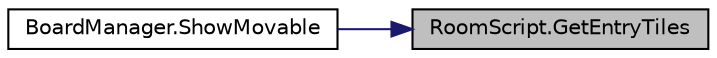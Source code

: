 digraph "RoomScript.GetEntryTiles"
{
 // LATEX_PDF_SIZE
  edge [fontname="Helvetica",fontsize="10",labelfontname="Helvetica",labelfontsize="10"];
  node [fontname="Helvetica",fontsize="10",shape=record];
  rankdir="RL";
  Node1 [label="RoomScript.GetEntryTiles",height=0.2,width=0.4,color="black", fillcolor="grey75", style="filled", fontcolor="black",tooltip=" "];
  Node1 -> Node2 [dir="back",color="midnightblue",fontsize="10",style="solid",fontname="Helvetica"];
  Node2 [label="BoardManager.ShowMovable",height=0.2,width=0.4,color="black", fillcolor="white", style="filled",URL="$class_board_manager.html#a0e14ab6cda8d33b4a1a79c0505400609",tooltip=" "];
}
